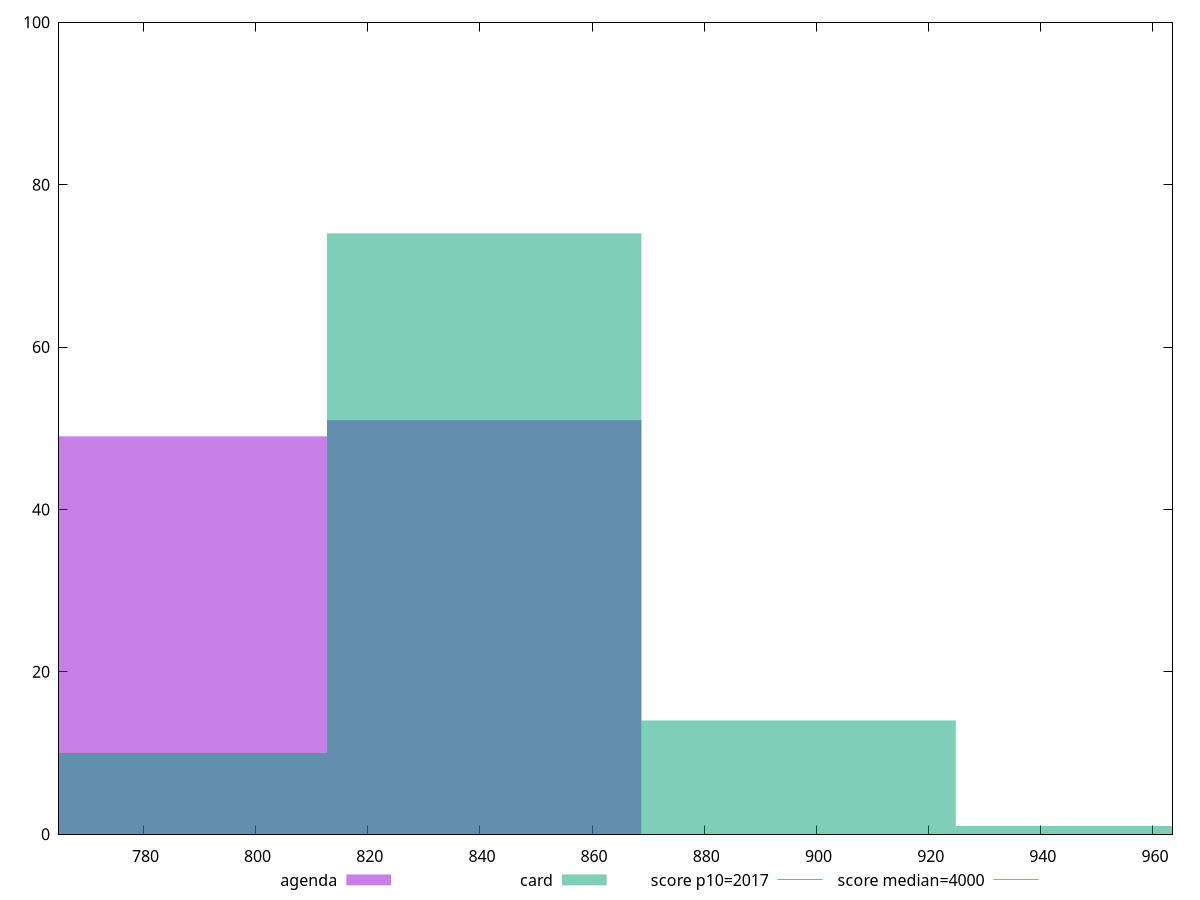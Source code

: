 reset

$agenda <<EOF
840.762656273893 51
784.7118125223001 49
EOF

$card <<EOF
840.762656273893 74
896.8135000254858 14
784.7118125223001 10
952.8643437770787 1
EOF

set key outside below
set boxwidth 56.050843751592865
set xrange [764.9520000000005:963.480000000001]
set yrange [0:100]
set trange [0:100]
set style fill transparent solid 0.5 noborder

set parametric
set terminal svg size 640, 500 enhanced background rgb 'white'
set output "reports/report_00030_2021-02-24T20-42-31.540Z/mainthread-work-breakdown/comparison/histogram/1_vs_2.svg"

plot $agenda title "agenda" with boxes, \
     $card title "card" with boxes, \
     2017,t title "score p10=2017", \
     4000,t title "score median=4000"

reset
